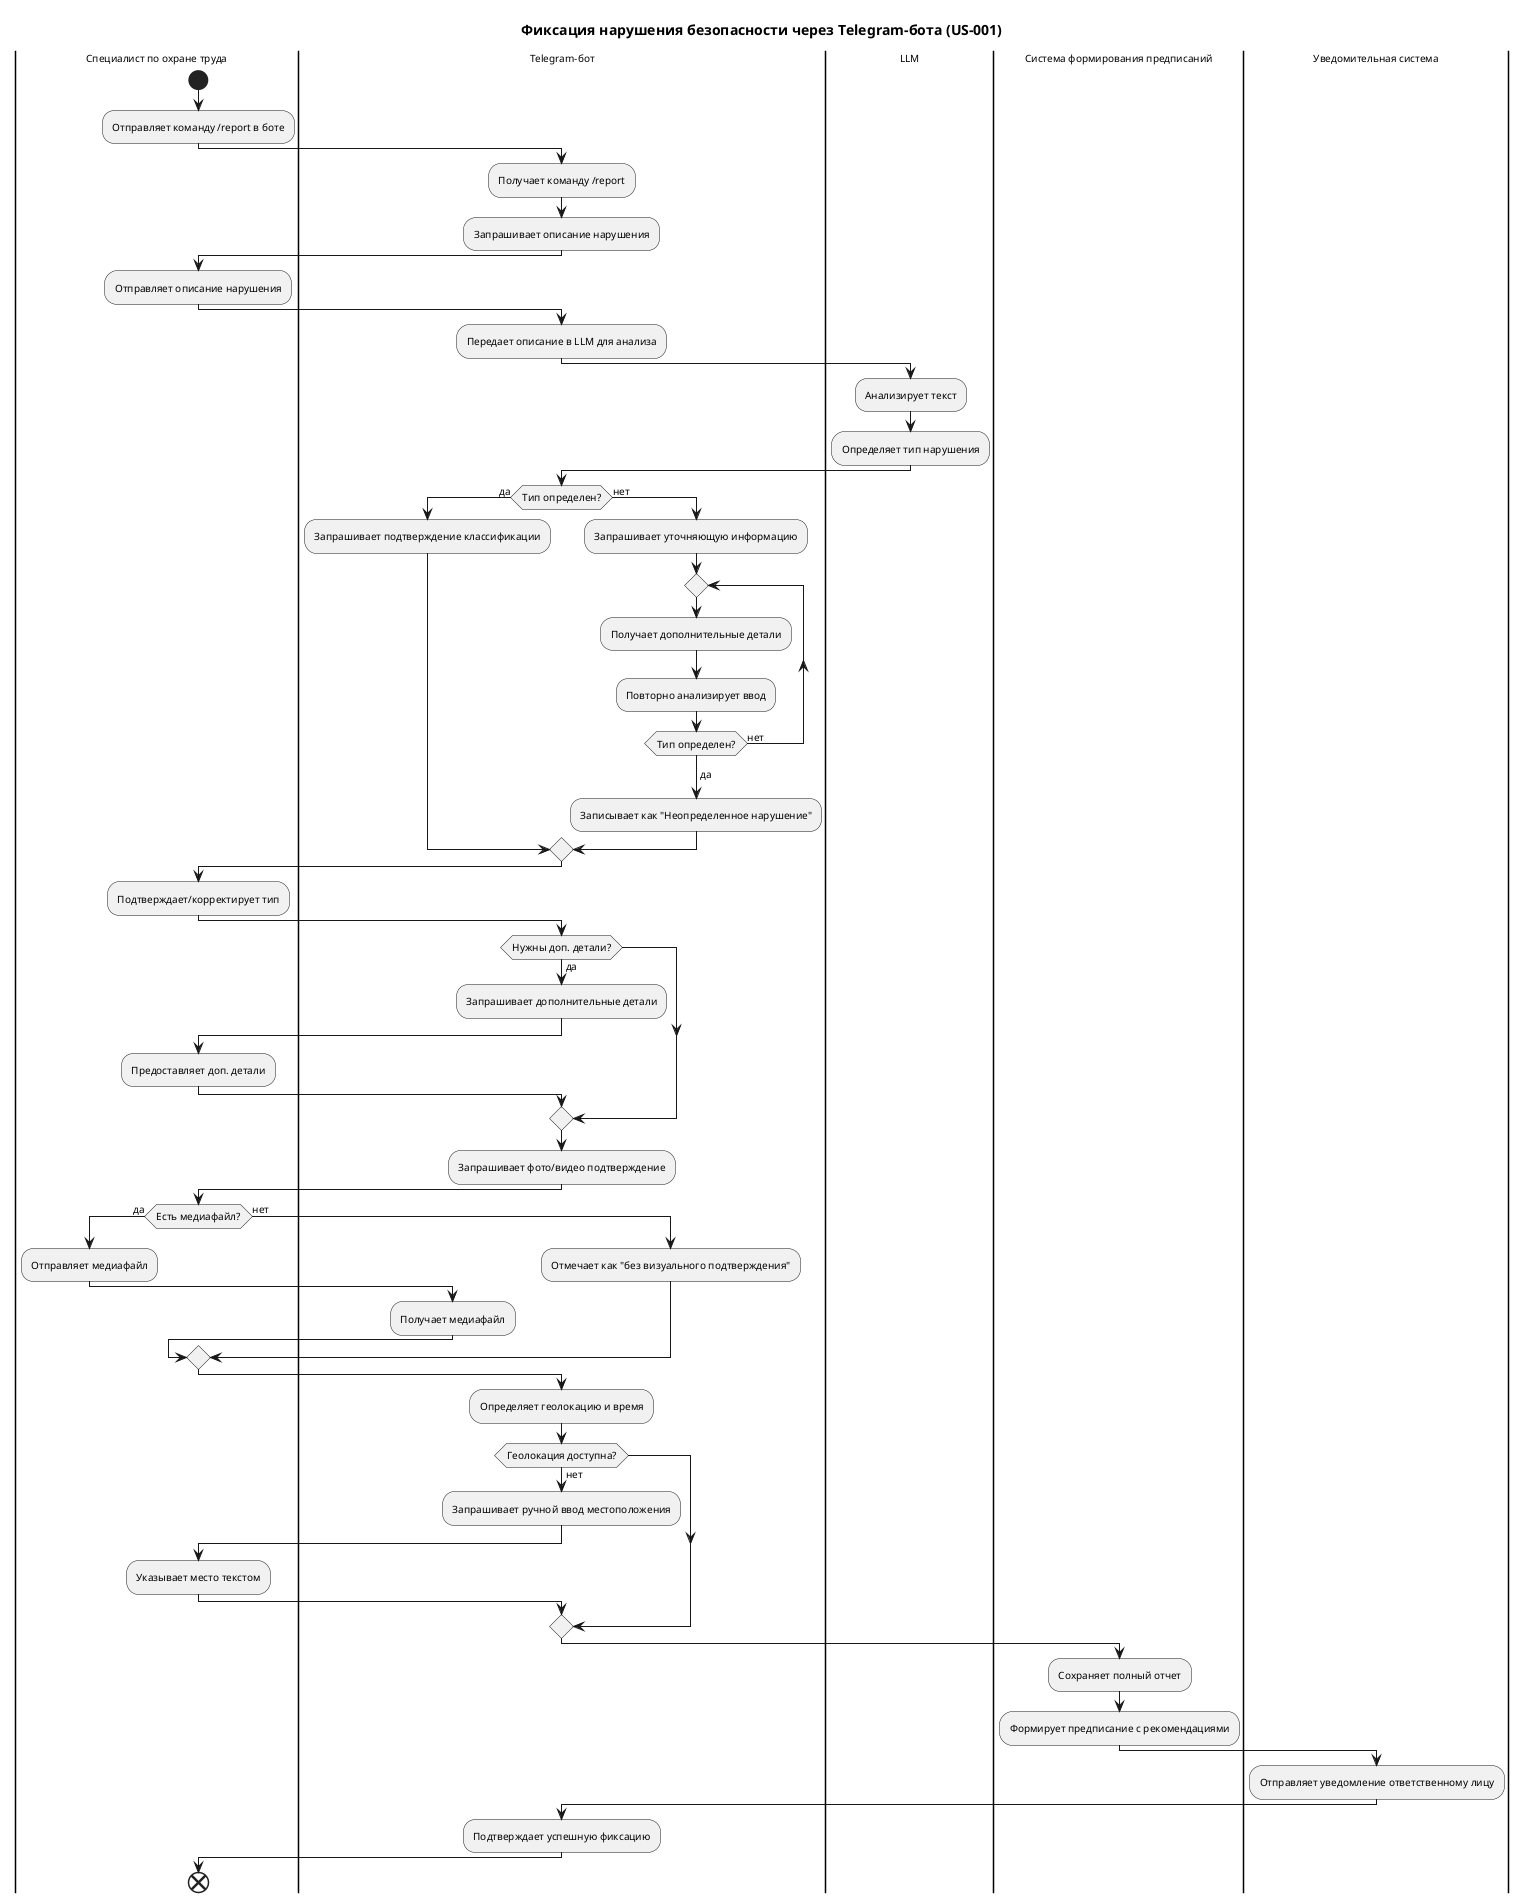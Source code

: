 @startuml
skinparam defaultFontName "Segoe UI"
skinparam defaultFontSize 10
skinparam backgroundColor #FFFFFF

title Фиксация нарушения безопасности через Telegram-бота (US-001)

|Специалист по охране труда|
start
:Отправляет команду /report в боте;

|Telegram-бот|
:Получает команду /report;
:Запрашивает описание нарушения;

|Специалист по охране труда|
:Отправляет описание нарушения;

|Telegram-бот|
:Передает описание в LLM для анализа;

|LLM|
:Анализирует текст;
:Определяет тип нарушения;

|Telegram-бот|
if (Тип определен?) then (да)
  :Запрашивает подтверждение классификации;
else (нет)
  :Запрашивает уточняющую информацию;
  repeat
    :Получает дополнительные детали;
    :Повторно анализирует ввод;
  repeat while (Тип определен?) is (нет) 
  ->да;
  :Записывает как "Неопределенное нарушение";
endif

|Специалист по охране труда|
:Подтверждает/корректирует тип;

|Telegram-бот|
if (Нужны доп. детали?) then (да)
  :Запрашивает дополнительные детали;
  |Специалист по охране труда|
  :Предоставляет доп. детали;
  |Telegram-бот|
endif
:Запрашивает фото/видео подтверждение;

|Специалист по охране труда|
if (Есть медиафайл?) then (да)
  :Отправляет медиафайл;
  |Telegram-бот|
  :Получает медиафайл;
else (нет)
  |Telegram-бот|
  :Отмечает как "без визуального подтверждения";
endif

|Telegram-бот|
:Определяет геолокацию и время;
if (Геолокация доступна?) then (нет)
  :Запрашивает ручной ввод местоположения;
  |Специалист по охране труда|
  :Указывает место текстом;
  |Telegram-бот|
endif

|Система формирования предписаний|
:Сохраняет полный отчет;
:Формирует предписание с рекомендациями;

|Уведомительная система|
:Отправляет уведомление ответственному лицу;

|Telegram-бот|
:Подтверждает успешную фиксацию;

|Специалист по охране труда|
end

@enduml